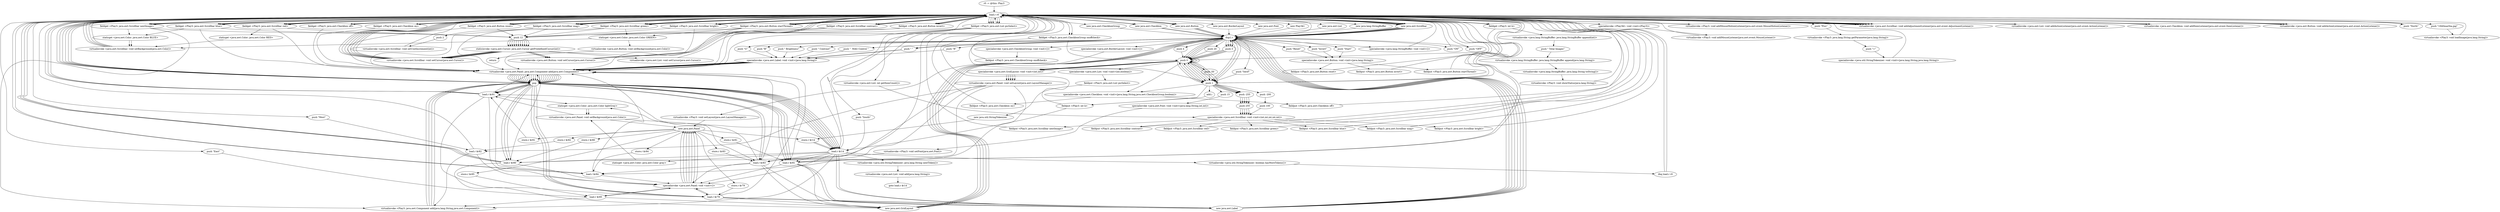 digraph "" {
    "r0 := @this: Play3"
    "load.r r0"
    "r0 := @this: Play3"->"load.r r0";
    "new Play3$1"
    "load.r r0"->"new Play3$1";
    "dup1.r"
    "new Play3$1"->"dup1.r";
    "dup1.r"->"load.r r0";
    "specialinvoke <Play3$1: void <init>(Play3)>"
    "load.r r0"->"specialinvoke <Play3$1: void <init>(Play3)>";
    "virtualinvoke <Play3: void addMouseListener(java.awt.event.MouseListener)>"
    "specialinvoke <Play3$1: void <init>(Play3)>"->"virtualinvoke <Play3: void addMouseListener(java.awt.event.MouseListener)>";
    "virtualinvoke <Play3: void addMouseListener(java.awt.event.MouseListener)>"->"load.r r0";
    "load.r r0"->"load.r r0";
    "virtualinvoke <Play3: void addMouseMotionListener(java.awt.event.MouseMotionListener)>"
    "load.r r0"->"virtualinvoke <Play3: void addMouseMotionListener(java.awt.event.MouseMotionListener)>";
    "virtualinvoke <Play3: void addMouseMotionListener(java.awt.event.MouseMotionListener)>"->"load.r r0";
    "new java.awt.List"
    "load.r r0"->"new java.awt.List";
    "new java.awt.List"->"dup1.r";
    "push 20"
    "dup1.r"->"push 20";
    "push 0"
    "push 20"->"push 0";
    "specialinvoke <java.awt.List: void <init>(int,boolean)>"
    "push 0"->"specialinvoke <java.awt.List: void <init>(int,boolean)>";
    "fieldput <Play3: java.awt.List picSelect>"
    "specialinvoke <java.awt.List: void <init>(int,boolean)>"->"fieldput <Play3: java.awt.List picSelect>";
    "new java.util.StringTokenizer"
    "fieldput <Play3: java.awt.List picSelect>"->"new java.util.StringTokenizer";
    "store.r $r14"
    "new java.util.StringTokenizer"->"store.r $r14";
    "load.r $r14"
    "store.r $r14"->"load.r $r14";
    "load.r $r14"->"load.r r0";
    "push \"Pics\""
    "load.r r0"->"push \"Pics\"";
    "virtualinvoke <Play3: java.lang.String getParameter(java.lang.String)>"
    "push \"Pics\""->"virtualinvoke <Play3: java.lang.String getParameter(java.lang.String)>";
    "push \"+\""
    "virtualinvoke <Play3: java.lang.String getParameter(java.lang.String)>"->"push \"+\"";
    "specialinvoke <java.util.StringTokenizer: void <init>(java.lang.String,java.lang.String)>"
    "push \"+\""->"specialinvoke <java.util.StringTokenizer: void <init>(java.lang.String,java.lang.String)>";
    "specialinvoke <java.util.StringTokenizer: void <init>(java.lang.String,java.lang.String)>"->"load.r r0";
    "push 1"
    "load.r r0"->"push 1";
    "fieldput <Play3: int k>"
    "push 1"->"fieldput <Play3: int k>";
    "fieldput <Play3: int k>"->"load.r $r14";
    "virtualinvoke <java.util.StringTokenizer: boolean hasMoreTokens()>"
    "load.r $r14"->"virtualinvoke <java.util.StringTokenizer: boolean hasMoreTokens()>";
    "ifeq load.r r0"
    "virtualinvoke <java.util.StringTokenizer: boolean hasMoreTokens()>"->"ifeq load.r r0";
    "ifeq load.r r0"->"load.r r0";
    "load.r r0"->"load.r r0";
    "fieldget <Play3: int k>"
    "load.r r0"->"fieldget <Play3: int k>";
    "fieldget <Play3: int k>"->"push 1";
    "add.i"
    "push 1"->"add.i";
    "add.i"->"fieldput <Play3: int k>";
    "fieldput <Play3: int k>"->"load.r r0";
    "fieldget <Play3: java.awt.List picSelect>"
    "load.r r0"->"fieldget <Play3: java.awt.List picSelect>";
    "fieldget <Play3: java.awt.List picSelect>"->"load.r $r14";
    "virtualinvoke <java.util.StringTokenizer: java.lang.String nextToken()>"
    "load.r $r14"->"virtualinvoke <java.util.StringTokenizer: java.lang.String nextToken()>";
    "virtualinvoke <java.awt.List: void add(java.lang.String)>"
    "virtualinvoke <java.util.StringTokenizer: java.lang.String nextToken()>"->"virtualinvoke <java.awt.List: void add(java.lang.String)>";
    "goto load.r $r14"
    "virtualinvoke <java.awt.List: void add(java.lang.String)>"->"goto load.r $r14";
    "ifeq load.r r0"->"load.r r0";
    "new java.lang.StringBuffer"
    "load.r r0"->"new java.lang.StringBuffer";
    "new java.lang.StringBuffer"->"dup1.r";
    "specialinvoke <java.lang.StringBuffer: void <init>()>"
    "dup1.r"->"specialinvoke <java.lang.StringBuffer: void <init>()>";
    "specialinvoke <java.lang.StringBuffer: void <init>()>"->"load.r r0";
    "load.r r0"->"fieldget <Play3: int k>";
    "virtualinvoke <java.lang.StringBuffer: java.lang.StringBuffer append(int)>"
    "fieldget <Play3: int k>"->"virtualinvoke <java.lang.StringBuffer: java.lang.StringBuffer append(int)>";
    "push \" Total Images\""
    "virtualinvoke <java.lang.StringBuffer: java.lang.StringBuffer append(int)>"->"push \" Total Images\"";
    "virtualinvoke <java.lang.StringBuffer: java.lang.StringBuffer append(java.lang.String)>"
    "push \" Total Images\""->"virtualinvoke <java.lang.StringBuffer: java.lang.StringBuffer append(java.lang.String)>";
    "virtualinvoke <java.lang.StringBuffer: java.lang.String toString()>"
    "virtualinvoke <java.lang.StringBuffer: java.lang.StringBuffer append(java.lang.String)>"->"virtualinvoke <java.lang.StringBuffer: java.lang.String toString()>";
    "virtualinvoke <Play3: void showStatus(java.lang.String)>"
    "virtualinvoke <java.lang.StringBuffer: java.lang.String toString()>"->"virtualinvoke <Play3: void showStatus(java.lang.String)>";
    "virtualinvoke <Play3: void showStatus(java.lang.String)>"->"load.r r0";
    "new java.awt.Scrollbar"
    "load.r r0"->"new java.awt.Scrollbar";
    "new java.awt.Scrollbar"->"dup1.r";
    "dup1.r"->"push 0";
    "push 0"->"push 0";
    "push 0"->"push 1";
    "push 1"->"push 0";
    "push 0"->"load.r r0";
    "load.r r0"->"fieldget <Play3: java.awt.List picSelect>";
    "virtualinvoke <java.awt.List: int getItemCount()>"
    "fieldget <Play3: java.awt.List picSelect>"->"virtualinvoke <java.awt.List: int getItemCount()>";
    "specialinvoke <java.awt.Scrollbar: void <init>(int,int,int,int,int)>"
    "virtualinvoke <java.awt.List: int getItemCount()>"->"specialinvoke <java.awt.Scrollbar: void <init>(int,int,int,int,int)>";
    "fieldput <Play3: java.awt.Scrollbar nextImage>"
    "specialinvoke <java.awt.Scrollbar: void <init>(int,int,int,int,int)>"->"fieldput <Play3: java.awt.Scrollbar nextImage>";
    "fieldput <Play3: java.awt.Scrollbar nextImage>"->"load.r r0";
    "fieldget <Play3: java.awt.Scrollbar nextImage>"
    "load.r r0"->"fieldget <Play3: java.awt.Scrollbar nextImage>";
    "staticget <java.awt.Color: java.awt.Color BLUE>"
    "fieldget <Play3: java.awt.Scrollbar nextImage>"->"staticget <java.awt.Color: java.awt.Color BLUE>";
    "virtualinvoke <java.awt.Scrollbar: void setBackground(java.awt.Color)>"
    "staticget <java.awt.Color: java.awt.Color BLUE>"->"virtualinvoke <java.awt.Scrollbar: void setBackground(java.awt.Color)>";
    "virtualinvoke <java.awt.Scrollbar: void setBackground(java.awt.Color)>"->"load.r r0";
    "load.r r0"->"fieldget <Play3: java.awt.Scrollbar nextImage>";
    "fieldget <Play3: java.awt.Scrollbar nextImage>"->"load.r r0";
    "virtualinvoke <java.awt.Scrollbar: void addAdjustmentListener(java.awt.event.AdjustmentListener)>"
    "load.r r0"->"virtualinvoke <java.awt.Scrollbar: void addAdjustmentListener(java.awt.event.AdjustmentListener)>";
    "virtualinvoke <java.awt.Scrollbar: void addAdjustmentListener(java.awt.event.AdjustmentListener)>"->"load.r r0";
    "load.r r0"->"fieldget <Play3: java.awt.List picSelect>";
    "fieldget <Play3: java.awt.List picSelect>"->"load.r r0";
    "virtualinvoke <java.awt.List: void addActionListener(java.awt.event.ActionListener)>"
    "load.r r0"->"virtualinvoke <java.awt.List: void addActionListener(java.awt.event.ActionListener)>";
    "virtualinvoke <java.awt.List: void addActionListener(java.awt.event.ActionListener)>"->"load.r r0";
    "new java.awt.CheckboxGroup"
    "load.r r0"->"new java.awt.CheckboxGroup";
    "new java.awt.CheckboxGroup"->"dup1.r";
    "specialinvoke <java.awt.CheckboxGroup: void <init>()>"
    "dup1.r"->"specialinvoke <java.awt.CheckboxGroup: void <init>()>";
    "fieldput <Play3: java.awt.CheckboxGroup onoffcheck>"
    "specialinvoke <java.awt.CheckboxGroup: void <init>()>"->"fieldput <Play3: java.awt.CheckboxGroup onoffcheck>";
    "fieldput <Play3: java.awt.CheckboxGroup onoffcheck>"->"load.r r0";
    "new java.awt.Checkbox"
    "load.r r0"->"new java.awt.Checkbox";
    "new java.awt.Checkbox"->"dup1.r";
    "push \"ON\""
    "dup1.r"->"push \"ON\"";
    "push \"ON\""->"load.r r0";
    "fieldget <Play3: java.awt.CheckboxGroup onoffcheck>"
    "load.r r0"->"fieldget <Play3: java.awt.CheckboxGroup onoffcheck>";
    "fieldget <Play3: java.awt.CheckboxGroup onoffcheck>"->"push 0";
    "specialinvoke <java.awt.Checkbox: void <init>(java.lang.String,java.awt.CheckboxGroup,boolean)>"
    "push 0"->"specialinvoke <java.awt.Checkbox: void <init>(java.lang.String,java.awt.CheckboxGroup,boolean)>";
    "fieldput <Play3: java.awt.Checkbox on>"
    "specialinvoke <java.awt.Checkbox: void <init>(java.lang.String,java.awt.CheckboxGroup,boolean)>"->"fieldput <Play3: java.awt.Checkbox on>";
    "fieldput <Play3: java.awt.Checkbox on>"->"load.r r0";
    "load.r r0"->"new java.awt.Checkbox";
    "new java.awt.Checkbox"->"dup1.r";
    "push \"OFF\""
    "dup1.r"->"push \"OFF\"";
    "push \"OFF\""->"load.r r0";
    "load.r r0"->"fieldget <Play3: java.awt.CheckboxGroup onoffcheck>";
    "fieldget <Play3: java.awt.CheckboxGroup onoffcheck>"->"push 1";
    "push 1"->"specialinvoke <java.awt.Checkbox: void <init>(java.lang.String,java.awt.CheckboxGroup,boolean)>";
    "fieldput <Play3: java.awt.Checkbox off>"
    "specialinvoke <java.awt.Checkbox: void <init>(java.lang.String,java.awt.CheckboxGroup,boolean)>"->"fieldput <Play3: java.awt.Checkbox off>";
    "fieldput <Play3: java.awt.Checkbox off>"->"load.r r0";
    "fieldget <Play3: java.awt.Checkbox on>"
    "load.r r0"->"fieldget <Play3: java.awt.Checkbox on>";
    "fieldget <Play3: java.awt.Checkbox on>"->"load.r r0";
    "virtualinvoke <java.awt.Checkbox: void addItemListener(java.awt.event.ItemListener)>"
    "load.r r0"->"virtualinvoke <java.awt.Checkbox: void addItemListener(java.awt.event.ItemListener)>";
    "virtualinvoke <java.awt.Checkbox: void addItemListener(java.awt.event.ItemListener)>"->"load.r r0";
    "fieldget <Play3: java.awt.Checkbox off>"
    "load.r r0"->"fieldget <Play3: java.awt.Checkbox off>";
    "fieldget <Play3: java.awt.Checkbox off>"->"load.r r0";
    "load.r r0"->"virtualinvoke <java.awt.Checkbox: void addItemListener(java.awt.event.ItemListener)>";
    "virtualinvoke <java.awt.Checkbox: void addItemListener(java.awt.event.ItemListener)>"->"load.r r0";
    "new java.awt.Button"
    "load.r r0"->"new java.awt.Button";
    "new java.awt.Button"->"dup1.r";
    "push \"Reset\""
    "dup1.r"->"push \"Reset\"";
    "specialinvoke <java.awt.Button: void <init>(java.lang.String)>"
    "push \"Reset\""->"specialinvoke <java.awt.Button: void <init>(java.lang.String)>";
    "fieldput <Play3: java.awt.Button reset>"
    "specialinvoke <java.awt.Button: void <init>(java.lang.String)>"->"fieldput <Play3: java.awt.Button reset>";
    "fieldput <Play3: java.awt.Button reset>"->"load.r r0";
    "load.r r0"->"new java.awt.Button";
    "new java.awt.Button"->"dup1.r";
    "push \"Invert\""
    "dup1.r"->"push \"Invert\"";
    "push \"Invert\""->"specialinvoke <java.awt.Button: void <init>(java.lang.String)>";
    "fieldput <Play3: java.awt.Button invert>"
    "specialinvoke <java.awt.Button: void <init>(java.lang.String)>"->"fieldput <Play3: java.awt.Button invert>";
    "fieldput <Play3: java.awt.Button invert>"->"load.r r0";
    "load.r r0"->"new java.awt.Button";
    "new java.awt.Button"->"dup1.r";
    "push \"Start\""
    "dup1.r"->"push \"Start\"";
    "push \"Start\""->"specialinvoke <java.awt.Button: void <init>(java.lang.String)>";
    "fieldput <Play3: java.awt.Button startThread>"
    "specialinvoke <java.awt.Button: void <init>(java.lang.String)>"->"fieldput <Play3: java.awt.Button startThread>";
    "fieldput <Play3: java.awt.Button startThread>"->"load.r r0";
    "load.r r0"->"new java.awt.Scrollbar";
    "new java.awt.Scrollbar"->"dup1.r";
    "dup1.r"->"push 0";
    "push 0"->"push 0";
    "push 0"->"push 1";
    "push -255"
    "push 1"->"push -255";
    "push 255"
    "push -255"->"push 255";
    "push 255"->"specialinvoke <java.awt.Scrollbar: void <init>(int,int,int,int,int)>";
    "fieldput <Play3: java.awt.Scrollbar contrast>"
    "specialinvoke <java.awt.Scrollbar: void <init>(int,int,int,int,int)>"->"fieldput <Play3: java.awt.Scrollbar contrast>";
    "fieldput <Play3: java.awt.Scrollbar contrast>"->"load.r r0";
    "load.r r0"->"new java.awt.Scrollbar";
    "new java.awt.Scrollbar"->"dup1.r";
    "dup1.r"->"push 1";
    "push 1"->"push 0";
    "push 0"->"push 1";
    "push 1"->"push -255";
    "push -255"->"push 255";
    "push 255"->"specialinvoke <java.awt.Scrollbar: void <init>(int,int,int,int,int)>";
    "fieldput <Play3: java.awt.Scrollbar red>"
    "specialinvoke <java.awt.Scrollbar: void <init>(int,int,int,int,int)>"->"fieldput <Play3: java.awt.Scrollbar red>";
    "fieldput <Play3: java.awt.Scrollbar red>"->"load.r r0";
    "load.r r0"->"new java.awt.Scrollbar";
    "new java.awt.Scrollbar"->"dup1.r";
    "dup1.r"->"push 1";
    "push 1"->"push 0";
    "push 0"->"push 1";
    "push 1"->"push -255";
    "push -255"->"push 255";
    "push 255"->"specialinvoke <java.awt.Scrollbar: void <init>(int,int,int,int,int)>";
    "fieldput <Play3: java.awt.Scrollbar green>"
    "specialinvoke <java.awt.Scrollbar: void <init>(int,int,int,int,int)>"->"fieldput <Play3: java.awt.Scrollbar green>";
    "fieldput <Play3: java.awt.Scrollbar green>"->"load.r r0";
    "load.r r0"->"new java.awt.Scrollbar";
    "new java.awt.Scrollbar"->"dup1.r";
    "dup1.r"->"push 1";
    "push 1"->"push 0";
    "push 0"->"push 1";
    "push 1"->"push -255";
    "push -255"->"push 255";
    "push 255"->"specialinvoke <java.awt.Scrollbar: void <init>(int,int,int,int,int)>";
    "fieldput <Play3: java.awt.Scrollbar blue>"
    "specialinvoke <java.awt.Scrollbar: void <init>(int,int,int,int,int)>"->"fieldput <Play3: java.awt.Scrollbar blue>";
    "fieldput <Play3: java.awt.Scrollbar blue>"->"load.r r0";
    "load.r r0"->"new java.awt.Scrollbar";
    "new java.awt.Scrollbar"->"dup1.r";
    "dup1.r"->"push 0";
    "push -50"
    "push 0"->"push -50";
    "push -50"->"push 1";
    "push -200"
    "push 1"->"push -200";
    "push 100"
    "push -200"->"push 100";
    "push 100"->"specialinvoke <java.awt.Scrollbar: void <init>(int,int,int,int,int)>";
    "fieldput <Play3: java.awt.Scrollbar mag>"
    "specialinvoke <java.awt.Scrollbar: void <init>(int,int,int,int,int)>"->"fieldput <Play3: java.awt.Scrollbar mag>";
    "fieldput <Play3: java.awt.Scrollbar mag>"->"load.r r0";
    "load.r r0"->"new java.awt.Scrollbar";
    "new java.awt.Scrollbar"->"dup1.r";
    "dup1.r"->"push 0";
    "push 0"->"push 0";
    "push 0"->"push 1";
    "push 1"->"push -255";
    "push -255"->"push 255";
    "push 255"->"specialinvoke <java.awt.Scrollbar: void <init>(int,int,int,int,int)>";
    "fieldput <Play3: java.awt.Scrollbar bright>"
    "specialinvoke <java.awt.Scrollbar: void <init>(int,int,int,int,int)>"->"fieldput <Play3: java.awt.Scrollbar bright>";
    "fieldput <Play3: java.awt.Scrollbar bright>"->"load.r r0";
    "fieldget <Play3: java.awt.Scrollbar mag>"
    "load.r r0"->"fieldget <Play3: java.awt.Scrollbar mag>";
    "push 2"
    "fieldget <Play3: java.awt.Scrollbar mag>"->"push 2";
    "virtualinvoke <java.awt.Scrollbar: void setUnitIncrement(int)>"
    "push 2"->"virtualinvoke <java.awt.Scrollbar: void setUnitIncrement(int)>";
    "virtualinvoke <java.awt.Scrollbar: void setUnitIncrement(int)>"->"load.r r0";
    "fieldget <Play3: java.awt.Scrollbar red>"
    "load.r r0"->"fieldget <Play3: java.awt.Scrollbar red>";
    "staticget <java.awt.Color: java.awt.Color RED>"
    "fieldget <Play3: java.awt.Scrollbar red>"->"staticget <java.awt.Color: java.awt.Color RED>";
    "staticget <java.awt.Color: java.awt.Color RED>"->"virtualinvoke <java.awt.Scrollbar: void setBackground(java.awt.Color)>";
    "virtualinvoke <java.awt.Scrollbar: void setBackground(java.awt.Color)>"->"load.r r0";
    "fieldget <Play3: java.awt.Scrollbar green>"
    "load.r r0"->"fieldget <Play3: java.awt.Scrollbar green>";
    "staticget <java.awt.Color: java.awt.Color GREEN>"
    "fieldget <Play3: java.awt.Scrollbar green>"->"staticget <java.awt.Color: java.awt.Color GREEN>";
    "staticget <java.awt.Color: java.awt.Color GREEN>"->"virtualinvoke <java.awt.Scrollbar: void setBackground(java.awt.Color)>";
    "virtualinvoke <java.awt.Scrollbar: void setBackground(java.awt.Color)>"->"load.r r0";
    "fieldget <Play3: java.awt.Scrollbar blue>"
    "load.r r0"->"fieldget <Play3: java.awt.Scrollbar blue>";
    "fieldget <Play3: java.awt.Scrollbar blue>"->"staticget <java.awt.Color: java.awt.Color BLUE>";
    "staticget <java.awt.Color: java.awt.Color BLUE>"->"virtualinvoke <java.awt.Scrollbar: void setBackground(java.awt.Color)>";
    "virtualinvoke <java.awt.Scrollbar: void setBackground(java.awt.Color)>"->"load.r r0";
    "fieldget <Play3: java.awt.Scrollbar bright>"
    "load.r r0"->"fieldget <Play3: java.awt.Scrollbar bright>";
    "fieldget <Play3: java.awt.Scrollbar bright>"->"load.r r0";
    "load.r r0"->"virtualinvoke <java.awt.Scrollbar: void addAdjustmentListener(java.awt.event.AdjustmentListener)>";
    "virtualinvoke <java.awt.Scrollbar: void addAdjustmentListener(java.awt.event.AdjustmentListener)>"->"load.r r0";
    "load.r r0"->"fieldget <Play3: java.awt.Scrollbar red>";
    "fieldget <Play3: java.awt.Scrollbar red>"->"load.r r0";
    "load.r r0"->"virtualinvoke <java.awt.Scrollbar: void addAdjustmentListener(java.awt.event.AdjustmentListener)>";
    "virtualinvoke <java.awt.Scrollbar: void addAdjustmentListener(java.awt.event.AdjustmentListener)>"->"load.r r0";
    "load.r r0"->"fieldget <Play3: java.awt.Scrollbar green>";
    "fieldget <Play3: java.awt.Scrollbar green>"->"load.r r0";
    "load.r r0"->"virtualinvoke <java.awt.Scrollbar: void addAdjustmentListener(java.awt.event.AdjustmentListener)>";
    "virtualinvoke <java.awt.Scrollbar: void addAdjustmentListener(java.awt.event.AdjustmentListener)>"->"load.r r0";
    "load.r r0"->"fieldget <Play3: java.awt.Scrollbar blue>";
    "fieldget <Play3: java.awt.Scrollbar blue>"->"load.r r0";
    "load.r r0"->"virtualinvoke <java.awt.Scrollbar: void addAdjustmentListener(java.awt.event.AdjustmentListener)>";
    "virtualinvoke <java.awt.Scrollbar: void addAdjustmentListener(java.awt.event.AdjustmentListener)>"->"load.r r0";
    "fieldget <Play3: java.awt.Scrollbar contrast>"
    "load.r r0"->"fieldget <Play3: java.awt.Scrollbar contrast>";
    "fieldget <Play3: java.awt.Scrollbar contrast>"->"load.r r0";
    "load.r r0"->"virtualinvoke <java.awt.Scrollbar: void addAdjustmentListener(java.awt.event.AdjustmentListener)>";
    "virtualinvoke <java.awt.Scrollbar: void addAdjustmentListener(java.awt.event.AdjustmentListener)>"->"load.r r0";
    "load.r r0"->"fieldget <Play3: java.awt.Scrollbar mag>";
    "fieldget <Play3: java.awt.Scrollbar mag>"->"load.r r0";
    "load.r r0"->"virtualinvoke <java.awt.Scrollbar: void addAdjustmentListener(java.awt.event.AdjustmentListener)>";
    "virtualinvoke <java.awt.Scrollbar: void addAdjustmentListener(java.awt.event.AdjustmentListener)>"->"load.r r0";
    "load.r r0"->"fieldget <Play3: java.awt.Scrollbar nextImage>";
    "push 12"
    "fieldget <Play3: java.awt.Scrollbar nextImage>"->"push 12";
    "staticinvoke <java.awt.Cursor: java.awt.Cursor getPredefinedCursor(int)>"
    "push 12"->"staticinvoke <java.awt.Cursor: java.awt.Cursor getPredefinedCursor(int)>";
    "virtualinvoke <java.awt.Scrollbar: void setCursor(java.awt.Cursor)>"
    "staticinvoke <java.awt.Cursor: java.awt.Cursor getPredefinedCursor(int)>"->"virtualinvoke <java.awt.Scrollbar: void setCursor(java.awt.Cursor)>";
    "virtualinvoke <java.awt.Scrollbar: void setCursor(java.awt.Cursor)>"->"load.r r0";
    "load.r r0"->"fieldget <Play3: java.awt.Scrollbar bright>";
    "fieldget <Play3: java.awt.Scrollbar bright>"->"push 12";
    "push 12"->"staticinvoke <java.awt.Cursor: java.awt.Cursor getPredefinedCursor(int)>";
    "staticinvoke <java.awt.Cursor: java.awt.Cursor getPredefinedCursor(int)>"->"virtualinvoke <java.awt.Scrollbar: void setCursor(java.awt.Cursor)>";
    "virtualinvoke <java.awt.Scrollbar: void setCursor(java.awt.Cursor)>"->"load.r r0";
    "load.r r0"->"fieldget <Play3: java.awt.Scrollbar red>";
    "fieldget <Play3: java.awt.Scrollbar red>"->"push 12";
    "push 12"->"staticinvoke <java.awt.Cursor: java.awt.Cursor getPredefinedCursor(int)>";
    "staticinvoke <java.awt.Cursor: java.awt.Cursor getPredefinedCursor(int)>"->"virtualinvoke <java.awt.Scrollbar: void setCursor(java.awt.Cursor)>";
    "virtualinvoke <java.awt.Scrollbar: void setCursor(java.awt.Cursor)>"->"load.r r0";
    "load.r r0"->"fieldget <Play3: java.awt.Scrollbar green>";
    "fieldget <Play3: java.awt.Scrollbar green>"->"push 12";
    "push 12"->"staticinvoke <java.awt.Cursor: java.awt.Cursor getPredefinedCursor(int)>";
    "staticinvoke <java.awt.Cursor: java.awt.Cursor getPredefinedCursor(int)>"->"virtualinvoke <java.awt.Scrollbar: void setCursor(java.awt.Cursor)>";
    "virtualinvoke <java.awt.Scrollbar: void setCursor(java.awt.Cursor)>"->"load.r r0";
    "load.r r0"->"fieldget <Play3: java.awt.Scrollbar blue>";
    "fieldget <Play3: java.awt.Scrollbar blue>"->"push 12";
    "push 12"->"staticinvoke <java.awt.Cursor: java.awt.Cursor getPredefinedCursor(int)>";
    "staticinvoke <java.awt.Cursor: java.awt.Cursor getPredefinedCursor(int)>"->"virtualinvoke <java.awt.Scrollbar: void setCursor(java.awt.Cursor)>";
    "virtualinvoke <java.awt.Scrollbar: void setCursor(java.awt.Cursor)>"->"load.r r0";
    "load.r r0"->"fieldget <Play3: java.awt.Scrollbar mag>";
    "fieldget <Play3: java.awt.Scrollbar mag>"->"push 12";
    "push 12"->"staticinvoke <java.awt.Cursor: java.awt.Cursor getPredefinedCursor(int)>";
    "staticinvoke <java.awt.Cursor: java.awt.Cursor getPredefinedCursor(int)>"->"virtualinvoke <java.awt.Scrollbar: void setCursor(java.awt.Cursor)>";
    "virtualinvoke <java.awt.Scrollbar: void setCursor(java.awt.Cursor)>"->"load.r r0";
    "load.r r0"->"fieldget <Play3: java.awt.Scrollbar contrast>";
    "fieldget <Play3: java.awt.Scrollbar contrast>"->"push 12";
    "push 12"->"staticinvoke <java.awt.Cursor: java.awt.Cursor getPredefinedCursor(int)>";
    "staticinvoke <java.awt.Cursor: java.awt.Cursor getPredefinedCursor(int)>"->"virtualinvoke <java.awt.Scrollbar: void setCursor(java.awt.Cursor)>";
    "virtualinvoke <java.awt.Scrollbar: void setCursor(java.awt.Cursor)>"->"load.r r0";
    "fieldget <Play3: java.awt.Button startThread>"
    "load.r r0"->"fieldget <Play3: java.awt.Button startThread>";
    "fieldget <Play3: java.awt.Button startThread>"->"push 12";
    "push 12"->"staticinvoke <java.awt.Cursor: java.awt.Cursor getPredefinedCursor(int)>";
    "virtualinvoke <java.awt.Button: void setCursor(java.awt.Cursor)>"
    "staticinvoke <java.awt.Cursor: java.awt.Cursor getPredefinedCursor(int)>"->"virtualinvoke <java.awt.Button: void setCursor(java.awt.Cursor)>";
    "virtualinvoke <java.awt.Button: void setCursor(java.awt.Cursor)>"->"load.r r0";
    "fieldget <Play3: java.awt.Button invert>"
    "load.r r0"->"fieldget <Play3: java.awt.Button invert>";
    "fieldget <Play3: java.awt.Button invert>"->"push 12";
    "push 12"->"staticinvoke <java.awt.Cursor: java.awt.Cursor getPredefinedCursor(int)>";
    "staticinvoke <java.awt.Cursor: java.awt.Cursor getPredefinedCursor(int)>"->"virtualinvoke <java.awt.Button: void setCursor(java.awt.Cursor)>";
    "virtualinvoke <java.awt.Button: void setCursor(java.awt.Cursor)>"->"load.r r0";
    "fieldget <Play3: java.awt.Button reset>"
    "load.r r0"->"fieldget <Play3: java.awt.Button reset>";
    "fieldget <Play3: java.awt.Button reset>"->"push 12";
    "push 12"->"staticinvoke <java.awt.Cursor: java.awt.Cursor getPredefinedCursor(int)>";
    "staticinvoke <java.awt.Cursor: java.awt.Cursor getPredefinedCursor(int)>"->"virtualinvoke <java.awt.Button: void setCursor(java.awt.Cursor)>";
    "virtualinvoke <java.awt.Button: void setCursor(java.awt.Cursor)>"->"load.r r0";
    "load.r r0"->"fieldget <Play3: java.awt.List picSelect>";
    "fieldget <Play3: java.awt.List picSelect>"->"push 12";
    "push 12"->"staticinvoke <java.awt.Cursor: java.awt.Cursor getPredefinedCursor(int)>";
    "virtualinvoke <java.awt.List: void setCursor(java.awt.Cursor)>"
    "staticinvoke <java.awt.Cursor: java.awt.Cursor getPredefinedCursor(int)>"->"virtualinvoke <java.awt.List: void setCursor(java.awt.Cursor)>";
    "virtualinvoke <java.awt.List: void setCursor(java.awt.Cursor)>"->"load.r r0";
    "new java.awt.BorderLayout"
    "load.r r0"->"new java.awt.BorderLayout";
    "new java.awt.BorderLayout"->"dup1.r";
    "specialinvoke <java.awt.BorderLayout: void <init>()>"
    "dup1.r"->"specialinvoke <java.awt.BorderLayout: void <init>()>";
    "virtualinvoke <Play3: void setLayout(java.awt.LayoutManager)>"
    "specialinvoke <java.awt.BorderLayout: void <init>()>"->"virtualinvoke <Play3: void setLayout(java.awt.LayoutManager)>";
    "new java.awt.Panel"
    "virtualinvoke <Play3: void setLayout(java.awt.LayoutManager)>"->"new java.awt.Panel";
    "new java.awt.Panel"->"store.r $r14";
    "store.r $r14"->"load.r $r14";
    "specialinvoke <java.awt.Panel: void <init>()>"
    "load.r $r14"->"specialinvoke <java.awt.Panel: void <init>()>";
    "specialinvoke <java.awt.Panel: void <init>()>"->"new java.awt.Panel";
    "store.r $r79"
    "new java.awt.Panel"->"store.r $r79";
    "load.r $r79"
    "store.r $r79"->"load.r $r79";
    "load.r $r79"->"specialinvoke <java.awt.Panel: void <init>()>";
    "specialinvoke <java.awt.Panel: void <init>()>"->"new java.awt.Panel";
    "store.r $r80"
    "new java.awt.Panel"->"store.r $r80";
    "load.r $r80"
    "store.r $r80"->"load.r $r80";
    "load.r $r80"->"specialinvoke <java.awt.Panel: void <init>()>";
    "specialinvoke <java.awt.Panel: void <init>()>"->"new java.awt.Panel";
    "store.r $r81"
    "new java.awt.Panel"->"store.r $r81";
    "load.r $r81"
    "store.r $r81"->"load.r $r81";
    "load.r $r81"->"specialinvoke <java.awt.Panel: void <init>()>";
    "specialinvoke <java.awt.Panel: void <init>()>"->"new java.awt.Panel";
    "store.r $r82"
    "new java.awt.Panel"->"store.r $r82";
    "load.r $r82"
    "store.r $r82"->"load.r $r82";
    "load.r $r82"->"specialinvoke <java.awt.Panel: void <init>()>";
    "specialinvoke <java.awt.Panel: void <init>()>"->"new java.awt.Panel";
    "store.r $r83"
    "new java.awt.Panel"->"store.r $r83";
    "load.r $r83"
    "store.r $r83"->"load.r $r83";
    "load.r $r83"->"specialinvoke <java.awt.Panel: void <init>()>";
    "specialinvoke <java.awt.Panel: void <init>()>"->"new java.awt.Panel";
    "store.r $r84"
    "new java.awt.Panel"->"store.r $r84";
    "load.r $r84"
    "store.r $r84"->"load.r $r84";
    "load.r $r84"->"specialinvoke <java.awt.Panel: void <init>()>";
    "specialinvoke <java.awt.Panel: void <init>()>"->"new java.awt.Panel";
    "store.r $r85"
    "new java.awt.Panel"->"store.r $r85";
    "load.r $r85"
    "store.r $r85"->"load.r $r85";
    "load.r $r85"->"specialinvoke <java.awt.Panel: void <init>()>";
    "specialinvoke <java.awt.Panel: void <init>()>"->"load.r $r85";
    "new java.awt.GridLayout"
    "load.r $r85"->"new java.awt.GridLayout";
    "new java.awt.GridLayout"->"dup1.r";
    "push 3"
    "dup1.r"->"push 3";
    "push 3"->"push 0";
    "specialinvoke <java.awt.GridLayout: void <init>(int,int)>"
    "push 0"->"specialinvoke <java.awt.GridLayout: void <init>(int,int)>";
    "virtualinvoke <java.awt.Panel: void setLayout(java.awt.LayoutManager)>"
    "specialinvoke <java.awt.GridLayout: void <init>(int,int)>"->"virtualinvoke <java.awt.Panel: void setLayout(java.awt.LayoutManager)>";
    "virtualinvoke <java.awt.Panel: void setLayout(java.awt.LayoutManager)>"->"load.r $r82";
    "load.r $r82"->"load.r r0";
    "load.r r0"->"fieldget <Play3: java.awt.List picSelect>";
    "virtualinvoke <java.awt.Panel: java.awt.Component add(java.awt.Component)>"
    "fieldget <Play3: java.awt.List picSelect>"->"virtualinvoke <java.awt.Panel: java.awt.Component add(java.awt.Component)>";
    "pop"
    "virtualinvoke <java.awt.Panel: java.awt.Component add(java.awt.Component)>"->"pop";
    "pop"->"load.r $r14";
    "staticget <java.awt.Color: java.awt.Color gray>"
    "load.r $r14"->"staticget <java.awt.Color: java.awt.Color gray>";
    "virtualinvoke <java.awt.Panel: void setBackground(java.awt.Color)>"
    "staticget <java.awt.Color: java.awt.Color gray>"->"virtualinvoke <java.awt.Panel: void setBackground(java.awt.Color)>";
    "virtualinvoke <java.awt.Panel: void setBackground(java.awt.Color)>"->"load.r $r83";
    "staticget <java.awt.Color: java.awt.Color lightGray>"
    "load.r $r83"->"staticget <java.awt.Color: java.awt.Color lightGray>";
    "staticget <java.awt.Color: java.awt.Color lightGray>"->"virtualinvoke <java.awt.Panel: void setBackground(java.awt.Color)>";
    "virtualinvoke <java.awt.Panel: void setBackground(java.awt.Color)>"->"new java.awt.Panel";
    "store.r $r91"
    "new java.awt.Panel"->"store.r $r91";
    "load.r $r91"
    "store.r $r91"->"load.r $r91";
    "load.r $r91"->"specialinvoke <java.awt.Panel: void <init>()>";
    "specialinvoke <java.awt.Panel: void <init>()>"->"load.r $r79";
    "load.r $r79"->"new java.awt.GridLayout";
    "new java.awt.GridLayout"->"dup1.r";
    "dup1.r"->"push 3";
    "push 3"->"push 0";
    "push 0"->"specialinvoke <java.awt.GridLayout: void <init>(int,int)>";
    "specialinvoke <java.awt.GridLayout: void <init>(int,int)>"->"virtualinvoke <java.awt.Panel: void setLayout(java.awt.LayoutManager)>";
    "virtualinvoke <java.awt.Panel: void setLayout(java.awt.LayoutManager)>"->"load.r $r80";
    "load.r $r80"->"new java.awt.GridLayout";
    "new java.awt.GridLayout"->"dup1.r";
    "dup1.r"->"push 3";
    "push 3"->"push 0";
    "push 0"->"specialinvoke <java.awt.GridLayout: void <init>(int,int)>";
    "specialinvoke <java.awt.GridLayout: void <init>(int,int)>"->"virtualinvoke <java.awt.Panel: void setLayout(java.awt.LayoutManager)>";
    "virtualinvoke <java.awt.Panel: void setLayout(java.awt.LayoutManager)>"->"load.r $r81";
    "load.r $r81"->"new java.awt.GridLayout";
    "new java.awt.GridLayout"->"dup1.r";
    "push 4"
    "dup1.r"->"push 4";
    "push 4"->"push 0";
    "push 0"->"specialinvoke <java.awt.GridLayout: void <init>(int,int)>";
    "specialinvoke <java.awt.GridLayout: void <init>(int,int)>"->"virtualinvoke <java.awt.Panel: void setLayout(java.awt.LayoutManager)>";
    "virtualinvoke <java.awt.Panel: void setLayout(java.awt.LayoutManager)>"->"load.r $r83";
    "load.r $r83"->"new java.awt.GridLayout";
    "new java.awt.GridLayout"->"dup1.r";
    "dup1.r"->"push 3";
    "push 3"->"push 0";
    "push 0"->"specialinvoke <java.awt.GridLayout: void <init>(int,int)>";
    "specialinvoke <java.awt.GridLayout: void <init>(int,int)>"->"virtualinvoke <java.awt.Panel: void setLayout(java.awt.LayoutManager)>";
    "virtualinvoke <java.awt.Panel: void setLayout(java.awt.LayoutManager)>"->"load.r $r84";
    "load.r $r84"->"load.r r0";
    "load.r r0"->"fieldget <Play3: java.awt.Checkbox on>";
    "fieldget <Play3: java.awt.Checkbox on>"->"virtualinvoke <java.awt.Panel: java.awt.Component add(java.awt.Component)>";
    "virtualinvoke <java.awt.Panel: java.awt.Component add(java.awt.Component)>"->"pop";
    "pop"->"load.r $r84";
    "load.r $r84"->"load.r r0";
    "load.r r0"->"fieldget <Play3: java.awt.Checkbox off>";
    "fieldget <Play3: java.awt.Checkbox off>"->"virtualinvoke <java.awt.Panel: java.awt.Component add(java.awt.Component)>";
    "virtualinvoke <java.awt.Panel: java.awt.Component add(java.awt.Component)>"->"pop";
    "pop"->"load.r $r79";
    "new java.awt.Label"
    "load.r $r79"->"new java.awt.Label";
    "new java.awt.Label"->"dup1.r";
    "push \"R\""
    "dup1.r"->"push \"R\"";
    "specialinvoke <java.awt.Label: void <init>(java.lang.String)>"
    "push \"R\""->"specialinvoke <java.awt.Label: void <init>(java.lang.String)>";
    "specialinvoke <java.awt.Label: void <init>(java.lang.String)>"->"virtualinvoke <java.awt.Panel: java.awt.Component add(java.awt.Component)>";
    "virtualinvoke <java.awt.Panel: java.awt.Component add(java.awt.Component)>"->"pop";
    "pop"->"load.r $r79";
    "load.r $r79"->"new java.awt.Label";
    "new java.awt.Label"->"dup1.r";
    "push \"G\""
    "dup1.r"->"push \"G\"";
    "push \"G\""->"specialinvoke <java.awt.Label: void <init>(java.lang.String)>";
    "specialinvoke <java.awt.Label: void <init>(java.lang.String)>"->"virtualinvoke <java.awt.Panel: java.awt.Component add(java.awt.Component)>";
    "virtualinvoke <java.awt.Panel: java.awt.Component add(java.awt.Component)>"->"pop";
    "pop"->"load.r $r79";
    "load.r $r79"->"new java.awt.Label";
    "new java.awt.Label"->"dup1.r";
    "push \"B\""
    "dup1.r"->"push \"B\"";
    "push \"B\""->"specialinvoke <java.awt.Label: void <init>(java.lang.String)>";
    "specialinvoke <java.awt.Label: void <init>(java.lang.String)>"->"virtualinvoke <java.awt.Panel: java.awt.Component add(java.awt.Component)>";
    "virtualinvoke <java.awt.Panel: java.awt.Component add(java.awt.Component)>"->"pop";
    "pop"->"load.r $r80";
    "load.r $r80"->"load.r r0";
    "load.r r0"->"fieldget <Play3: java.awt.Button reset>";
    "fieldget <Play3: java.awt.Button reset>"->"virtualinvoke <java.awt.Panel: java.awt.Component add(java.awt.Component)>";
    "virtualinvoke <java.awt.Panel: java.awt.Component add(java.awt.Component)>"->"pop";
    "pop"->"load.r $r80";
    "load.r $r80"->"load.r r0";
    "load.r r0"->"fieldget <Play3: java.awt.Button invert>";
    "fieldget <Play3: java.awt.Button invert>"->"virtualinvoke <java.awt.Panel: java.awt.Component add(java.awt.Component)>";
    "virtualinvoke <java.awt.Panel: java.awt.Component add(java.awt.Component)>"->"pop";
    "pop"->"load.r $r80";
    "load.r $r80"->"load.r r0";
    "load.r r0"->"fieldget <Play3: java.awt.Button startThread>";
    "fieldget <Play3: java.awt.Button startThread>"->"virtualinvoke <java.awt.Panel: java.awt.Component add(java.awt.Component)>";
    "virtualinvoke <java.awt.Panel: java.awt.Component add(java.awt.Component)>"->"pop";
    "pop"->"load.r $r81";
    "load.r $r81"->"new java.awt.Label";
    "new java.awt.Label"->"dup1.r";
    "push \" Brightness\""
    "dup1.r"->"push \" Brightness\"";
    "push \" Brightness\""->"specialinvoke <java.awt.Label: void <init>(java.lang.String)>";
    "specialinvoke <java.awt.Label: void <init>(java.lang.String)>"->"virtualinvoke <java.awt.Panel: java.awt.Component add(java.awt.Component)>";
    "virtualinvoke <java.awt.Panel: java.awt.Component add(java.awt.Component)>"->"pop";
    "pop"->"load.r $r81";
    "load.r $r81"->"load.r r0";
    "load.r r0"->"fieldget <Play3: java.awt.Scrollbar bright>";
    "fieldget <Play3: java.awt.Scrollbar bright>"->"virtualinvoke <java.awt.Panel: java.awt.Component add(java.awt.Component)>";
    "virtualinvoke <java.awt.Panel: java.awt.Component add(java.awt.Component)>"->"pop";
    "pop"->"load.r $r81";
    "load.r $r81"->"new java.awt.Label";
    "new java.awt.Label"->"dup1.r";
    "push \" Contrast\""
    "dup1.r"->"push \" Contrast\"";
    "push \" Contrast\""->"specialinvoke <java.awt.Label: void <init>(java.lang.String)>";
    "specialinvoke <java.awt.Label: void <init>(java.lang.String)>"->"virtualinvoke <java.awt.Panel: java.awt.Component add(java.awt.Component)>";
    "virtualinvoke <java.awt.Panel: java.awt.Component add(java.awt.Component)>"->"pop";
    "pop"->"load.r $r81";
    "load.r $r81"->"load.r r0";
    "load.r r0"->"fieldget <Play3: java.awt.Scrollbar contrast>";
    "fieldget <Play3: java.awt.Scrollbar contrast>"->"virtualinvoke <java.awt.Panel: java.awt.Component add(java.awt.Component)>";
    "virtualinvoke <java.awt.Panel: java.awt.Component add(java.awt.Component)>"->"pop";
    "pop"->"load.r r0";
    "new java.awt.Font"
    "load.r r0"->"new java.awt.Font";
    "new java.awt.Font"->"dup1.r";
    "push \"Serif\""
    "dup1.r"->"push \"Serif\"";
    "push \"Serif\""->"push 1";
    "push 15"
    "push 1"->"push 15";
    "specialinvoke <java.awt.Font: void <init>(java.lang.String,int,int)>"
    "push 15"->"specialinvoke <java.awt.Font: void <init>(java.lang.String,int,int)>";
    "virtualinvoke <Play3: void setFont(java.awt.Font)>"
    "specialinvoke <java.awt.Font: void <init>(java.lang.String,int,int)>"->"virtualinvoke <Play3: void setFont(java.awt.Font)>";
    "virtualinvoke <Play3: void setFont(java.awt.Font)>"->"load.r $r83";
    "load.r $r83"->"new java.awt.Label";
    "new java.awt.Label"->"dup1.r";
    "push \"  MAG Control \""
    "dup1.r"->"push \"  MAG Control \"";
    "push \"  MAG Control \""->"specialinvoke <java.awt.Label: void <init>(java.lang.String)>";
    "specialinvoke <java.awt.Label: void <init>(java.lang.String)>"->"virtualinvoke <java.awt.Panel: java.awt.Component add(java.awt.Component)>";
    "virtualinvoke <java.awt.Panel: java.awt.Component add(java.awt.Component)>"->"pop";
    "pop"->"load.r $r83";
    "load.r $r83"->"load.r $r84";
    "load.r $r84"->"virtualinvoke <java.awt.Panel: java.awt.Component add(java.awt.Component)>";
    "virtualinvoke <java.awt.Panel: java.awt.Component add(java.awt.Component)>"->"pop";
    "pop"->"load.r $r83";
    "load.r $r83"->"load.r r0";
    "load.r r0"->"fieldget <Play3: java.awt.Scrollbar mag>";
    "fieldget <Play3: java.awt.Scrollbar mag>"->"virtualinvoke <java.awt.Panel: java.awt.Component add(java.awt.Component)>";
    "virtualinvoke <java.awt.Panel: java.awt.Component add(java.awt.Component)>"->"pop";
    "pop"->"load.r $r14";
    "load.r $r14"->"load.r $r80";
    "load.r $r80"->"virtualinvoke <java.awt.Panel: java.awt.Component add(java.awt.Component)>";
    "virtualinvoke <java.awt.Panel: java.awt.Component add(java.awt.Component)>"->"pop";
    "pop"->"load.r $r91";
    "load.r $r91"->"staticget <java.awt.Color: java.awt.Color lightGray>";
    "staticget <java.awt.Color: java.awt.Color lightGray>"->"virtualinvoke <java.awt.Panel: void setBackground(java.awt.Color)>";
    "virtualinvoke <java.awt.Panel: void setBackground(java.awt.Color)>"->"load.r $r91";
    "load.r $r91"->"load.r $r79";
    "load.r $r79"->"virtualinvoke <java.awt.Panel: java.awt.Component add(java.awt.Component)>";
    "virtualinvoke <java.awt.Panel: java.awt.Component add(java.awt.Component)>"->"pop";
    "pop"->"load.r $r91";
    "load.r $r91"->"load.r r0";
    "load.r r0"->"fieldget <Play3: java.awt.Scrollbar red>";
    "fieldget <Play3: java.awt.Scrollbar red>"->"virtualinvoke <java.awt.Panel: java.awt.Component add(java.awt.Component)>";
    "virtualinvoke <java.awt.Panel: java.awt.Component add(java.awt.Component)>"->"pop";
    "pop"->"load.r $r91";
    "load.r $r91"->"load.r r0";
    "load.r r0"->"fieldget <Play3: java.awt.Scrollbar green>";
    "fieldget <Play3: java.awt.Scrollbar green>"->"virtualinvoke <java.awt.Panel: java.awt.Component add(java.awt.Component)>";
    "virtualinvoke <java.awt.Panel: java.awt.Component add(java.awt.Component)>"->"pop";
    "pop"->"load.r $r91";
    "load.r $r91"->"load.r r0";
    "load.r r0"->"fieldget <Play3: java.awt.Scrollbar blue>";
    "fieldget <Play3: java.awt.Scrollbar blue>"->"virtualinvoke <java.awt.Panel: java.awt.Component add(java.awt.Component)>";
    "virtualinvoke <java.awt.Panel: java.awt.Component add(java.awt.Component)>"->"pop";
    "pop"->"load.r $r14";
    "load.r $r14"->"load.r $r91";
    "load.r $r91"->"virtualinvoke <java.awt.Panel: java.awt.Component add(java.awt.Component)>";
    "virtualinvoke <java.awt.Panel: java.awt.Component add(java.awt.Component)>"->"pop";
    "pop"->"load.r $r14";
    "load.r $r14"->"new java.awt.Label";
    "new java.awt.Label"->"dup1.r";
    "push \" \""
    "dup1.r"->"push \" \"";
    "push \" \""->"specialinvoke <java.awt.Label: void <init>(java.lang.String)>";
    "specialinvoke <java.awt.Label: void <init>(java.lang.String)>"->"virtualinvoke <java.awt.Panel: java.awt.Component add(java.awt.Component)>";
    "virtualinvoke <java.awt.Panel: java.awt.Component add(java.awt.Component)>"->"pop";
    "pop"->"load.r $r14";
    "load.r $r14"->"load.r $r81";
    "load.r $r81"->"virtualinvoke <java.awt.Panel: java.awt.Component add(java.awt.Component)>";
    "virtualinvoke <java.awt.Panel: java.awt.Component add(java.awt.Component)>"->"pop";
    "pop"->"load.r $r14";
    "load.r $r14"->"new java.awt.Label";
    "new java.awt.Label"->"dup1.r";
    "dup1.r"->"push \" \"";
    "push \" \""->"specialinvoke <java.awt.Label: void <init>(java.lang.String)>";
    "specialinvoke <java.awt.Label: void <init>(java.lang.String)>"->"virtualinvoke <java.awt.Panel: java.awt.Component add(java.awt.Component)>";
    "virtualinvoke <java.awt.Panel: java.awt.Component add(java.awt.Component)>"->"pop";
    "pop"->"load.r $r14";
    "load.r $r14"->"load.r $r83";
    "load.r $r83"->"virtualinvoke <java.awt.Panel: java.awt.Component add(java.awt.Component)>";
    "virtualinvoke <java.awt.Panel: java.awt.Component add(java.awt.Component)>"->"pop";
    "pop"->"load.r r0";
    "load.r r0"->"fieldget <Play3: java.awt.Button reset>";
    "fieldget <Play3: java.awt.Button reset>"->"load.r r0";
    "virtualinvoke <java.awt.Button: void addActionListener(java.awt.event.ActionListener)>"
    "load.r r0"->"virtualinvoke <java.awt.Button: void addActionListener(java.awt.event.ActionListener)>";
    "virtualinvoke <java.awt.Button: void addActionListener(java.awt.event.ActionListener)>"->"load.r r0";
    "load.r r0"->"fieldget <Play3: java.awt.Button invert>";
    "fieldget <Play3: java.awt.Button invert>"->"load.r r0";
    "load.r r0"->"virtualinvoke <java.awt.Button: void addActionListener(java.awt.event.ActionListener)>";
    "virtualinvoke <java.awt.Button: void addActionListener(java.awt.event.ActionListener)>"->"load.r r0";
    "load.r r0"->"fieldget <Play3: java.awt.Button startThread>";
    "fieldget <Play3: java.awt.Button startThread>"->"load.r r0";
    "load.r r0"->"virtualinvoke <java.awt.Button: void addActionListener(java.awt.event.ActionListener)>";
    "virtualinvoke <java.awt.Button: void addActionListener(java.awt.event.ActionListener)>"->"load.r r0";
    "push \"North\""
    "load.r r0"->"push \"North\"";
    "push \"North\""->"load.r r0";
    "load.r r0"->"fieldget <Play3: java.awt.Scrollbar nextImage>";
    "virtualinvoke <Play3: java.awt.Component add(java.lang.String,java.awt.Component)>"
    "fieldget <Play3: java.awt.Scrollbar nextImage>"->"virtualinvoke <Play3: java.awt.Component add(java.lang.String,java.awt.Component)>";
    "virtualinvoke <Play3: java.awt.Component add(java.lang.String,java.awt.Component)>"->"pop";
    "pop"->"load.r r0";
    "push \"South\""
    "load.r r0"->"push \"South\"";
    "push \"South\""->"load.r $r14";
    "load.r $r14"->"virtualinvoke <Play3: java.awt.Component add(java.lang.String,java.awt.Component)>";
    "virtualinvoke <Play3: java.awt.Component add(java.lang.String,java.awt.Component)>"->"pop";
    "pop"->"load.r r0";
    "push \"West\""
    "load.r r0"->"push \"West\"";
    "push \"West\""->"load.r $r82";
    "load.r $r82"->"virtualinvoke <Play3: java.awt.Component add(java.lang.String,java.awt.Component)>";
    "virtualinvoke <Play3: java.awt.Component add(java.lang.String,java.awt.Component)>"->"pop";
    "pop"->"load.r r0";
    "push \"East\""
    "load.r r0"->"push \"East\"";
    "push \"East\""->"load.r $r85";
    "load.r $r85"->"virtualinvoke <Play3: java.awt.Component add(java.lang.String,java.awt.Component)>";
    "virtualinvoke <Play3: java.awt.Component add(java.lang.String,java.awt.Component)>"->"pop";
    "pop"->"load.r r0";
    "push \"1940martha.jpg\""
    "load.r r0"->"push \"1940martha.jpg\"";
    "virtualinvoke <Play3: void loadImage(java.lang.String)>"
    "push \"1940martha.jpg\""->"virtualinvoke <Play3: void loadImage(java.lang.String)>";
    "virtualinvoke <Play3: void loadImage(java.lang.String)>"->"load.r r0";
    "load.r r0"->"fieldget <Play3: java.awt.Button startThread>";
    "fieldget <Play3: java.awt.Button startThread>"->"staticget <java.awt.Color: java.awt.Color GREEN>";
    "virtualinvoke <java.awt.Button: void setBackground(java.awt.Color)>"
    "staticget <java.awt.Color: java.awt.Color GREEN>"->"virtualinvoke <java.awt.Button: void setBackground(java.awt.Color)>";
    "return"
    "virtualinvoke <java.awt.Button: void setBackground(java.awt.Color)>"->"return";
}

